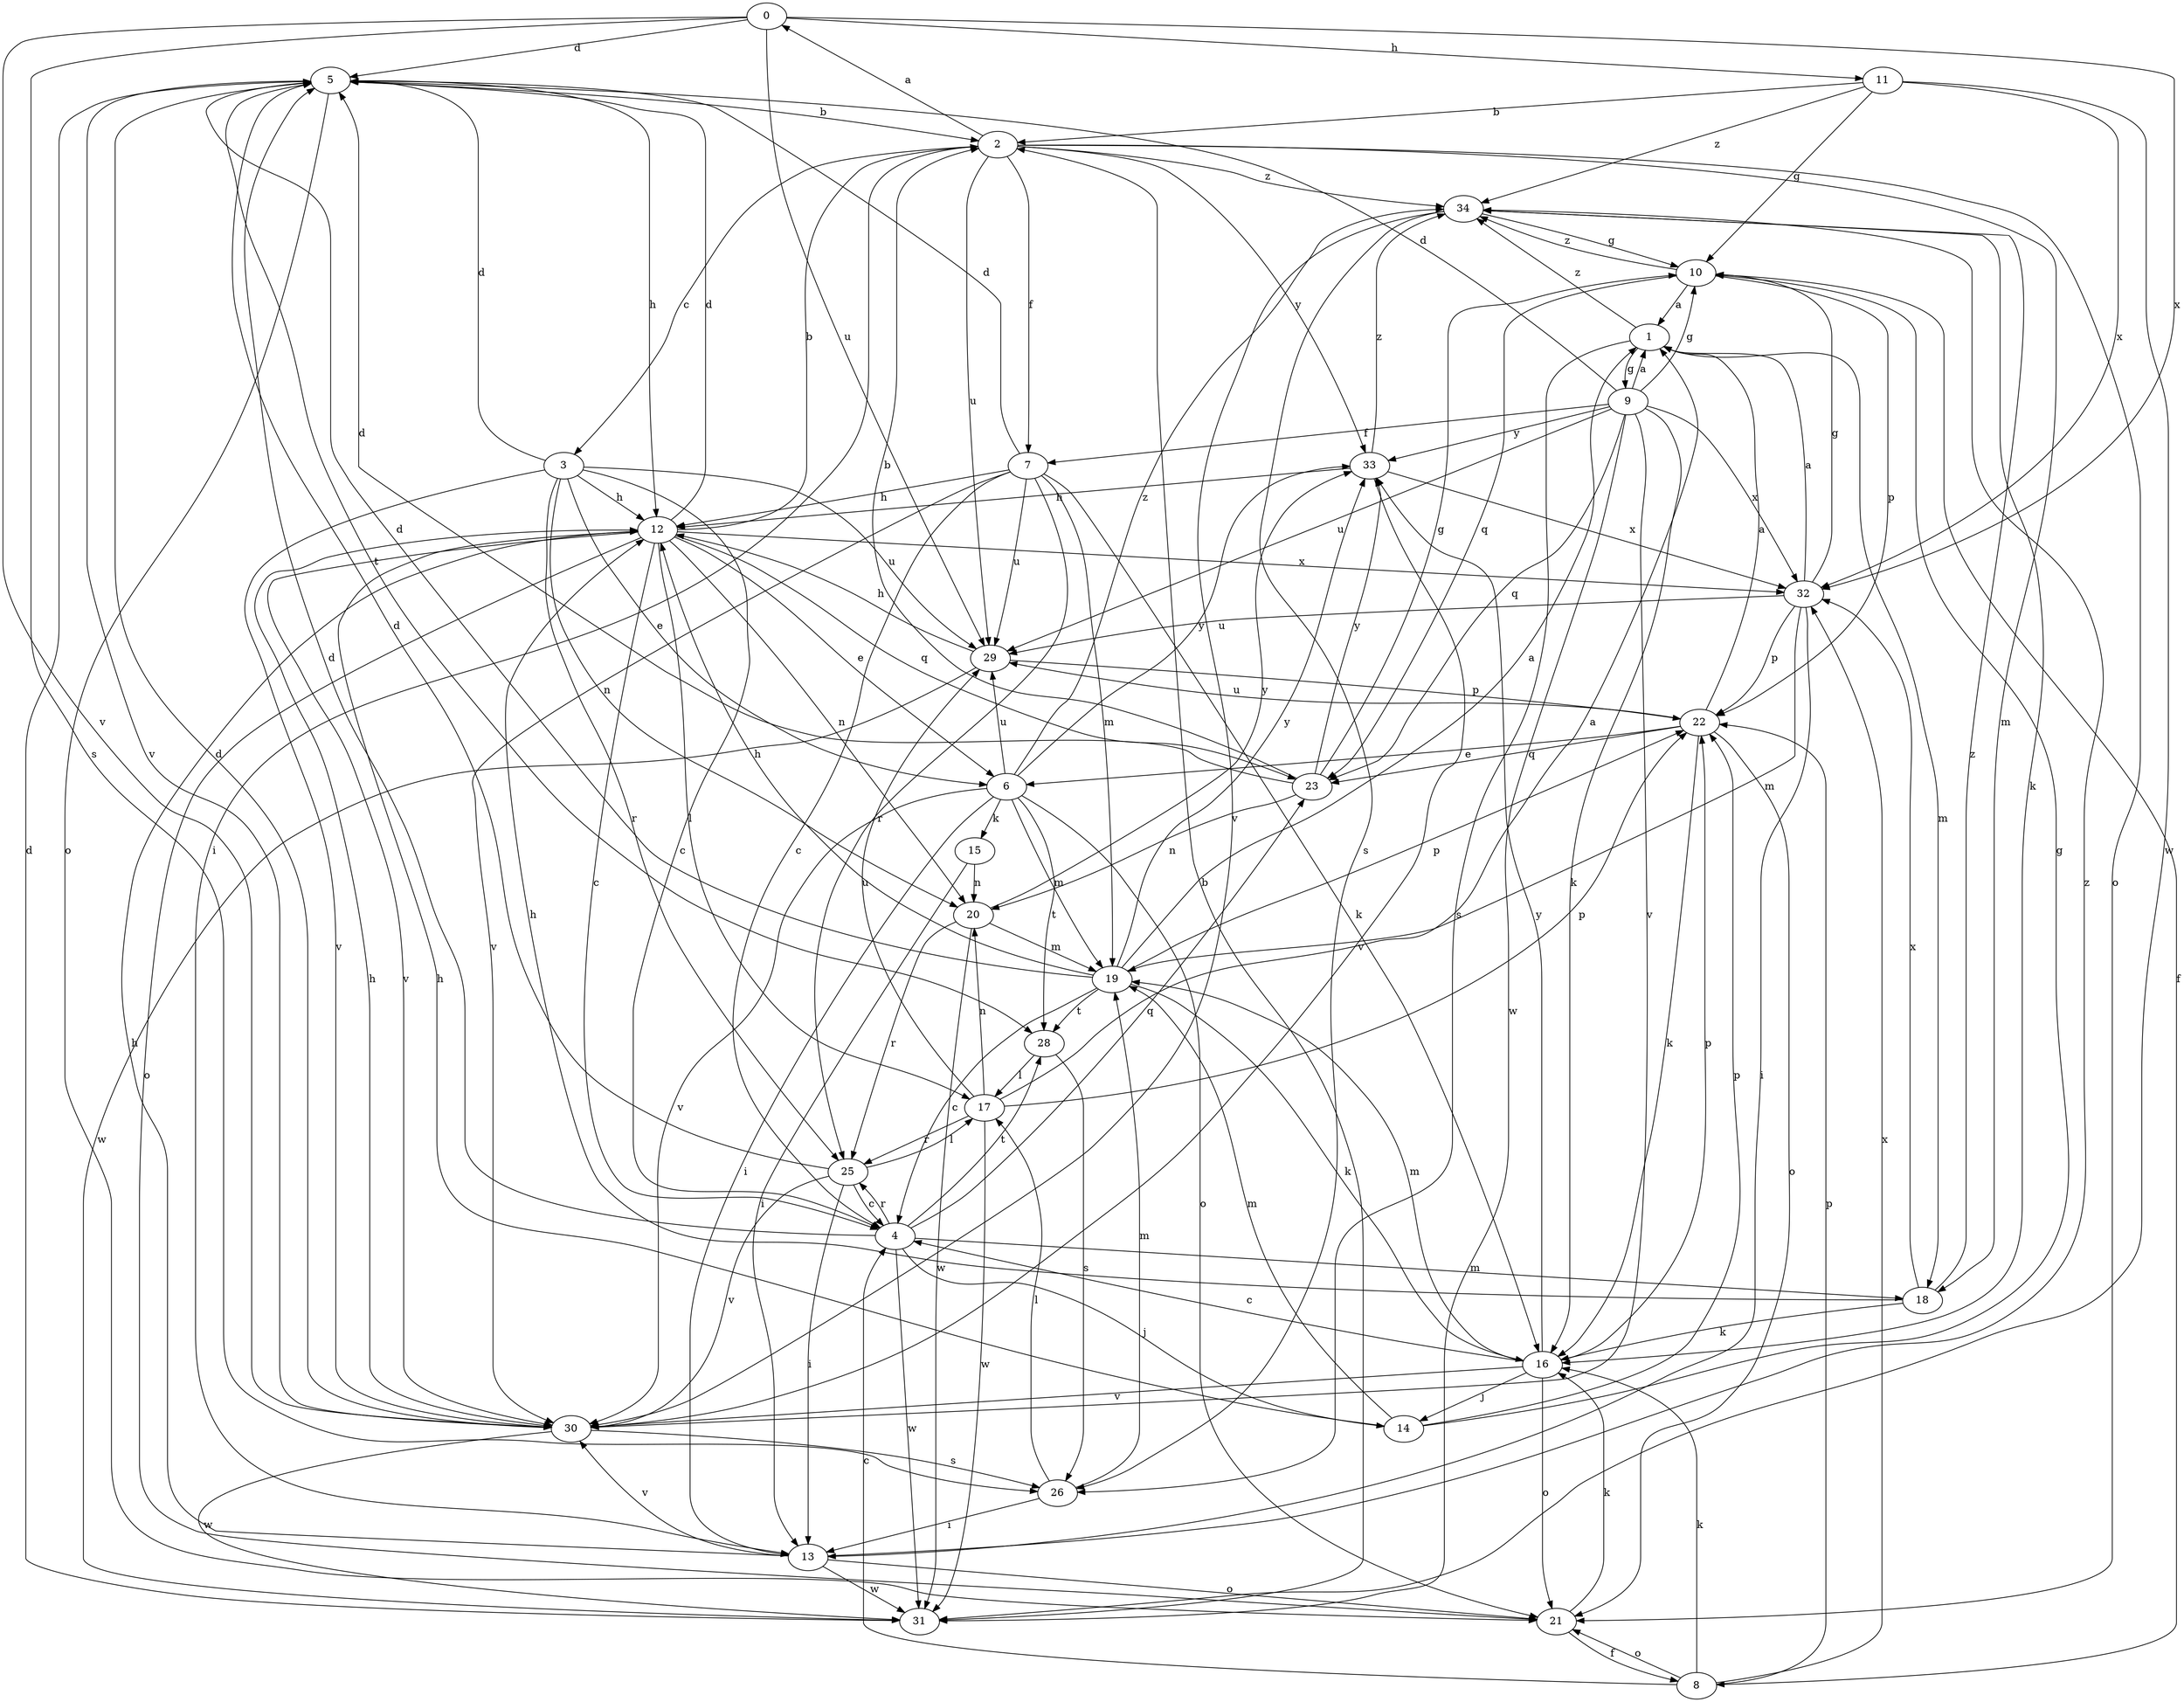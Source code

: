 strict digraph  {
0;
1;
2;
3;
4;
5;
6;
7;
8;
9;
10;
11;
12;
13;
14;
15;
16;
17;
18;
19;
20;
21;
22;
23;
25;
26;
28;
29;
30;
31;
32;
33;
34;
0 -> 5  [label=d];
0 -> 11  [label=h];
0 -> 26  [label=s];
0 -> 29  [label=u];
0 -> 30  [label=v];
0 -> 32  [label=x];
1 -> 9  [label=g];
1 -> 18  [label=m];
1 -> 26  [label=s];
1 -> 34  [label=z];
2 -> 0  [label=a];
2 -> 3  [label=c];
2 -> 7  [label=f];
2 -> 13  [label=i];
2 -> 18  [label=m];
2 -> 21  [label=o];
2 -> 29  [label=u];
2 -> 33  [label=y];
2 -> 34  [label=z];
3 -> 4  [label=c];
3 -> 5  [label=d];
3 -> 6  [label=e];
3 -> 12  [label=h];
3 -> 20  [label=n];
3 -> 25  [label=r];
3 -> 29  [label=u];
3 -> 30  [label=v];
4 -> 5  [label=d];
4 -> 14  [label=j];
4 -> 18  [label=m];
4 -> 23  [label=q];
4 -> 25  [label=r];
4 -> 28  [label=t];
4 -> 31  [label=w];
5 -> 2  [label=b];
5 -> 12  [label=h];
5 -> 21  [label=o];
5 -> 28  [label=t];
5 -> 30  [label=v];
6 -> 13  [label=i];
6 -> 15  [label=k];
6 -> 19  [label=m];
6 -> 21  [label=o];
6 -> 28  [label=t];
6 -> 29  [label=u];
6 -> 30  [label=v];
6 -> 33  [label=y];
6 -> 34  [label=z];
7 -> 4  [label=c];
7 -> 5  [label=d];
7 -> 12  [label=h];
7 -> 16  [label=k];
7 -> 19  [label=m];
7 -> 25  [label=r];
7 -> 29  [label=u];
7 -> 30  [label=v];
8 -> 4  [label=c];
8 -> 16  [label=k];
8 -> 21  [label=o];
8 -> 22  [label=p];
8 -> 32  [label=x];
9 -> 1  [label=a];
9 -> 5  [label=d];
9 -> 7  [label=f];
9 -> 10  [label=g];
9 -> 16  [label=k];
9 -> 23  [label=q];
9 -> 29  [label=u];
9 -> 30  [label=v];
9 -> 31  [label=w];
9 -> 32  [label=x];
9 -> 33  [label=y];
10 -> 1  [label=a];
10 -> 8  [label=f];
10 -> 22  [label=p];
10 -> 23  [label=q];
10 -> 34  [label=z];
11 -> 2  [label=b];
11 -> 10  [label=g];
11 -> 31  [label=w];
11 -> 32  [label=x];
11 -> 34  [label=z];
12 -> 2  [label=b];
12 -> 4  [label=c];
12 -> 5  [label=d];
12 -> 6  [label=e];
12 -> 17  [label=l];
12 -> 20  [label=n];
12 -> 21  [label=o];
12 -> 23  [label=q];
12 -> 30  [label=v];
12 -> 32  [label=x];
13 -> 12  [label=h];
13 -> 21  [label=o];
13 -> 30  [label=v];
13 -> 31  [label=w];
13 -> 34  [label=z];
14 -> 10  [label=g];
14 -> 12  [label=h];
14 -> 19  [label=m];
14 -> 22  [label=p];
15 -> 13  [label=i];
15 -> 20  [label=n];
16 -> 4  [label=c];
16 -> 14  [label=j];
16 -> 19  [label=m];
16 -> 21  [label=o];
16 -> 22  [label=p];
16 -> 30  [label=v];
16 -> 33  [label=y];
17 -> 1  [label=a];
17 -> 20  [label=n];
17 -> 22  [label=p];
17 -> 25  [label=r];
17 -> 29  [label=u];
17 -> 31  [label=w];
18 -> 12  [label=h];
18 -> 16  [label=k];
18 -> 32  [label=x];
18 -> 34  [label=z];
19 -> 1  [label=a];
19 -> 4  [label=c];
19 -> 5  [label=d];
19 -> 12  [label=h];
19 -> 16  [label=k];
19 -> 22  [label=p];
19 -> 28  [label=t];
19 -> 33  [label=y];
20 -> 19  [label=m];
20 -> 25  [label=r];
20 -> 31  [label=w];
20 -> 33  [label=y];
21 -> 8  [label=f];
21 -> 16  [label=k];
22 -> 1  [label=a];
22 -> 6  [label=e];
22 -> 16  [label=k];
22 -> 21  [label=o];
22 -> 23  [label=q];
22 -> 29  [label=u];
23 -> 2  [label=b];
23 -> 5  [label=d];
23 -> 10  [label=g];
23 -> 20  [label=n];
23 -> 33  [label=y];
25 -> 4  [label=c];
25 -> 5  [label=d];
25 -> 13  [label=i];
25 -> 17  [label=l];
25 -> 30  [label=v];
26 -> 13  [label=i];
26 -> 17  [label=l];
26 -> 19  [label=m];
28 -> 17  [label=l];
28 -> 26  [label=s];
29 -> 12  [label=h];
29 -> 22  [label=p];
29 -> 31  [label=w];
30 -> 5  [label=d];
30 -> 12  [label=h];
30 -> 26  [label=s];
30 -> 31  [label=w];
31 -> 2  [label=b];
31 -> 5  [label=d];
32 -> 1  [label=a];
32 -> 10  [label=g];
32 -> 13  [label=i];
32 -> 19  [label=m];
32 -> 22  [label=p];
32 -> 29  [label=u];
33 -> 12  [label=h];
33 -> 30  [label=v];
33 -> 32  [label=x];
33 -> 34  [label=z];
34 -> 10  [label=g];
34 -> 16  [label=k];
34 -> 26  [label=s];
34 -> 30  [label=v];
}
